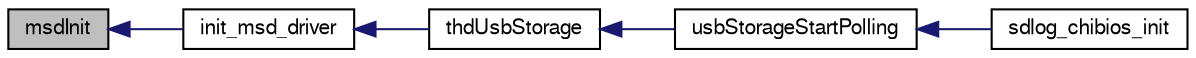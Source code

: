 digraph "msdInit"
{
  edge [fontname="FreeSans",fontsize="10",labelfontname="FreeSans",labelfontsize="10"];
  node [fontname="FreeSans",fontsize="10",shape=record];
  rankdir="LR";
  Node1 [label="msdInit",height=0.2,width=0.4,color="black", fillcolor="grey75", style="filled", fontcolor="black"];
  Node1 -> Node2 [dir="back",color="midnightblue",fontsize="10",style="solid",fontname="FreeSans"];
  Node2 [label="init_msd_driver",height=0.2,width=0.4,color="black", fillcolor="white", style="filled",URL="$usb__msd_8h.html#a2c07ac4c24d02f56c726c38477e98b01"];
  Node2 -> Node3 [dir="back",color="midnightblue",fontsize="10",style="solid",fontname="FreeSans"];
  Node3 [label="thdUsbStorage",height=0.2,width=0.4,color="black", fillcolor="white", style="filled",URL="$usbStorage_8c.html#a03e36a472f457f472fc7031d798eac45"];
  Node3 -> Node4 [dir="back",color="midnightblue",fontsize="10",style="solid",fontname="FreeSans"];
  Node4 [label="usbStorageStartPolling",height=0.2,width=0.4,color="black", fillcolor="white", style="filled",URL="$usbStorage_8h.html#a12081a3972cd8a738a527d104c647665"];
  Node4 -> Node5 [dir="back",color="midnightblue",fontsize="10",style="solid",fontname="FreeSans"];
  Node5 [label="sdlog_chibios_init",height=0.2,width=0.4,color="black", fillcolor="white", style="filled",URL="$sdlog__chibios_8h.html#aeeba7682db35a9becddc07935f5d256a"];
}
